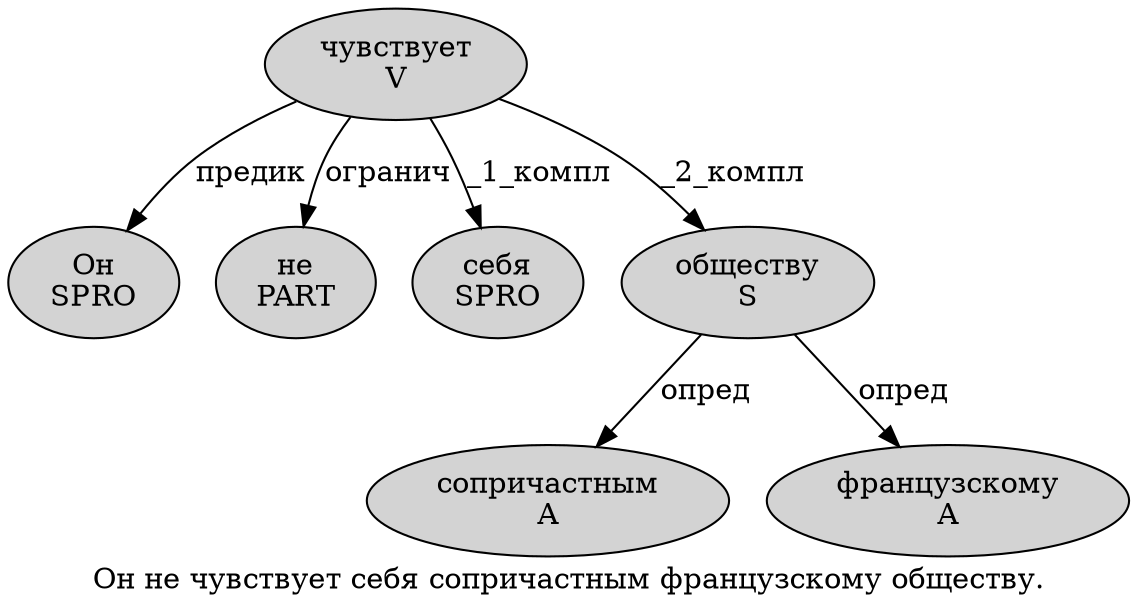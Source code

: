 digraph SENTENCE_303 {
	graph [label="Он не чувствует себя сопричастным французскому обществу."]
	node [style=filled]
		0 [label="Он
SPRO" color="" fillcolor=lightgray penwidth=1 shape=ellipse]
		1 [label="не
PART" color="" fillcolor=lightgray penwidth=1 shape=ellipse]
		2 [label="чувствует
V" color="" fillcolor=lightgray penwidth=1 shape=ellipse]
		3 [label="себя
SPRO" color="" fillcolor=lightgray penwidth=1 shape=ellipse]
		4 [label="сопричастным
A" color="" fillcolor=lightgray penwidth=1 shape=ellipse]
		5 [label="французскому
A" color="" fillcolor=lightgray penwidth=1 shape=ellipse]
		6 [label="обществу
S" color="" fillcolor=lightgray penwidth=1 shape=ellipse]
			2 -> 0 [label="предик"]
			2 -> 1 [label="огранич"]
			2 -> 3 [label="_1_компл"]
			2 -> 6 [label="_2_компл"]
			6 -> 4 [label="опред"]
			6 -> 5 [label="опред"]
}